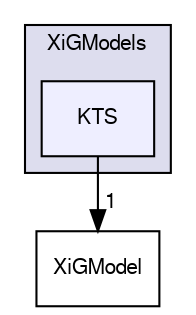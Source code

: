 digraph "applications/solvers/combustion/PDRFoam/XiModels/XiGModels/KTS" {
  bgcolor=transparent;
  compound=true
  node [ fontsize="10", fontname="FreeSans"];
  edge [ labelfontsize="10", labelfontname="FreeSans"];
  subgraph clusterdir_8466298f5f92a7096630ba54e6501d61 {
    graph [ bgcolor="#ddddee", pencolor="black", label="XiGModels" fontname="FreeSans", fontsize="10", URL="dir_8466298f5f92a7096630ba54e6501d61.html"]
  dir_6fa0e319b4260cb07abdf54ef10a2060 [shape=box, label="KTS", style="filled", fillcolor="#eeeeff", pencolor="black", URL="dir_6fa0e319b4260cb07abdf54ef10a2060.html"];
  }
  dir_30a376875544d288d5b7e930364c2096 [shape=box label="XiGModel" URL="dir_30a376875544d288d5b7e930364c2096.html"];
  dir_6fa0e319b4260cb07abdf54ef10a2060->dir_30a376875544d288d5b7e930364c2096 [headlabel="1", labeldistance=1.5 headhref="dir_000092_000093.html"];
}
